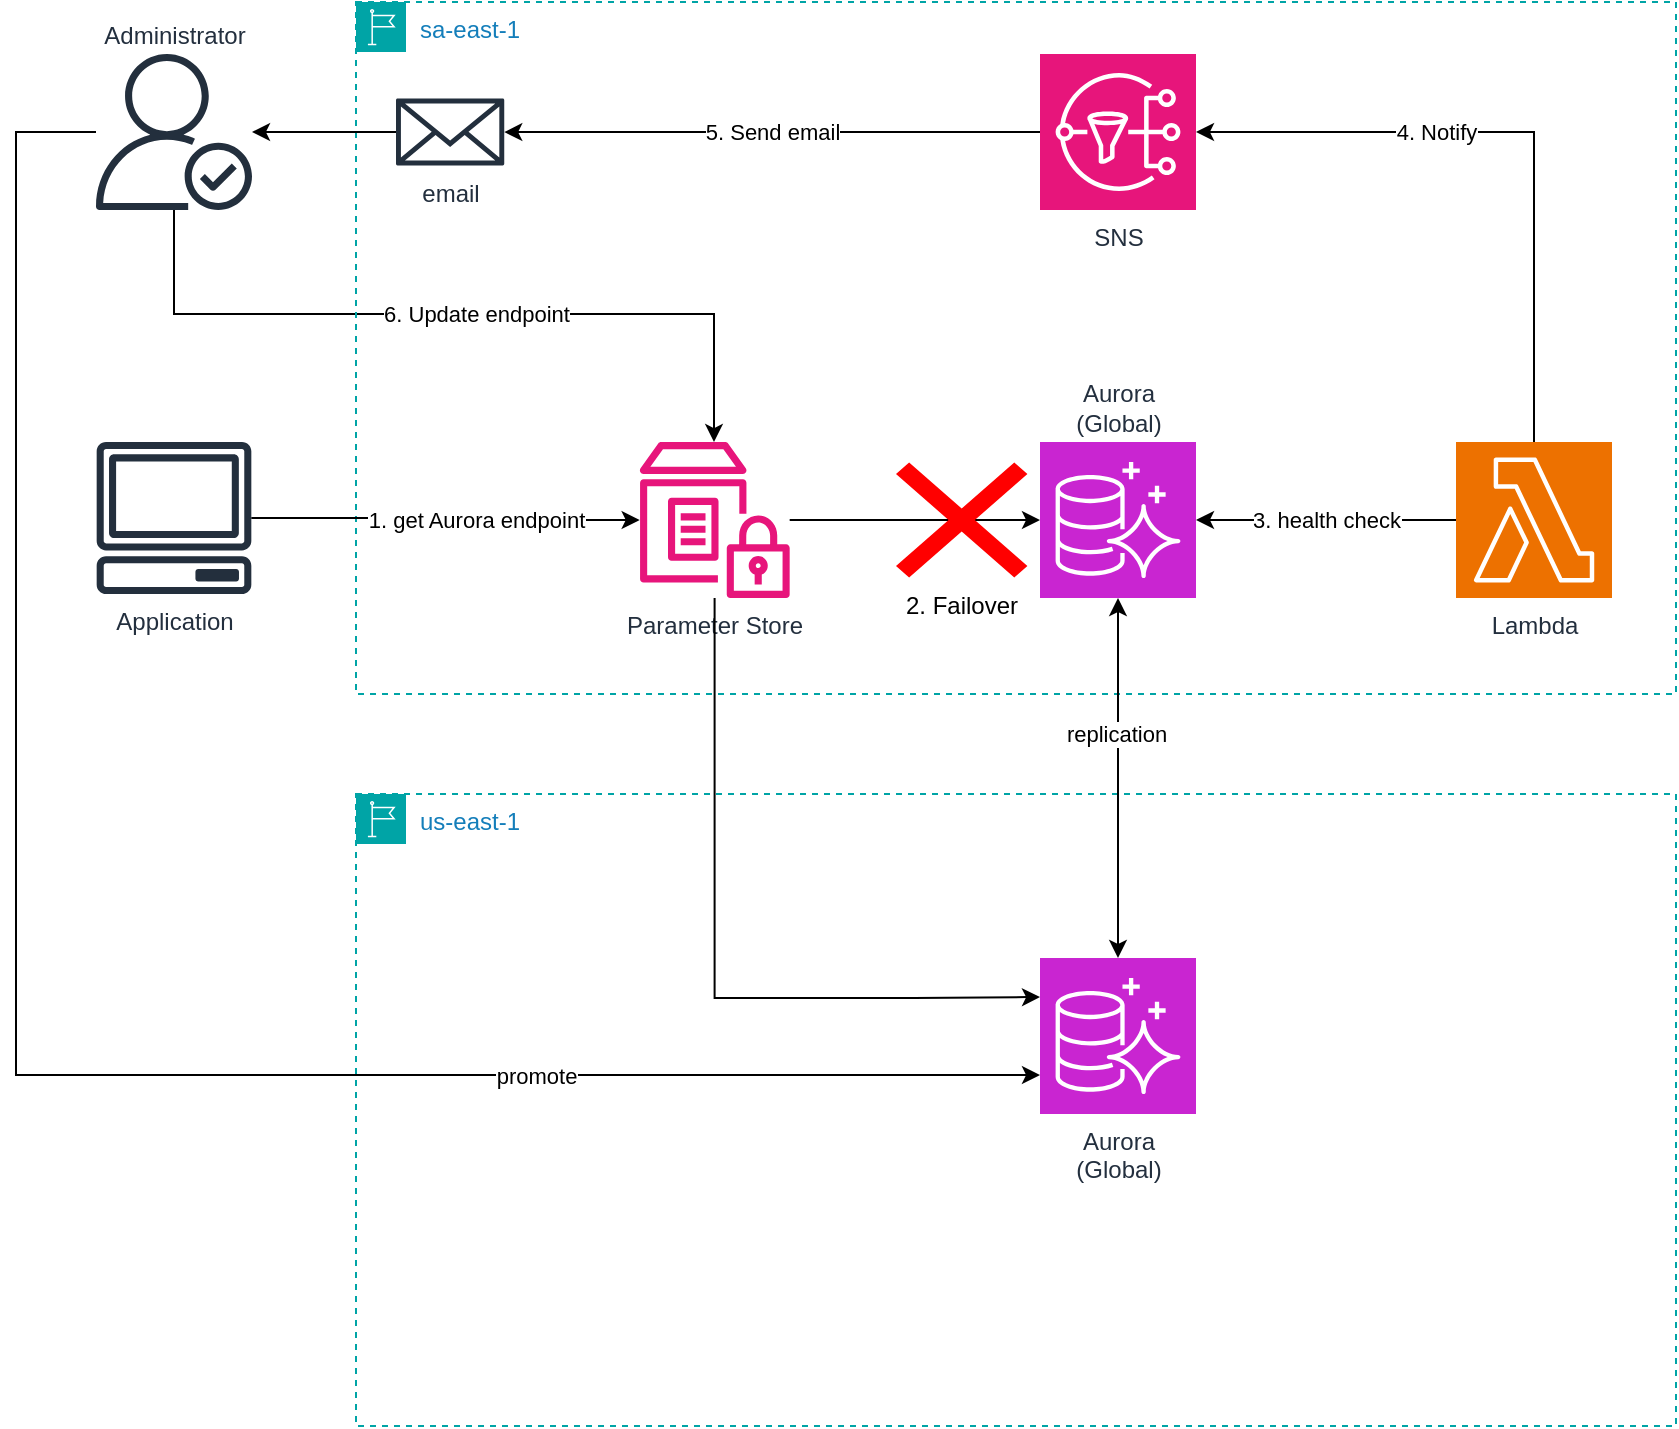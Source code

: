 <mxfile version="22.1.16" type="device">
  <diagram name="Page-1" id="IJ5ov-cX9wlSROaLFNfM">
    <mxGraphModel dx="1015" dy="993" grid="1" gridSize="10" guides="1" tooltips="1" connect="1" arrows="1" fold="1" page="1" pageScale="1" pageWidth="850" pageHeight="1100" math="0" shadow="0">
      <root>
        <mxCell id="0" />
        <mxCell id="1" parent="0" />
        <mxCell id="ZK1OFB4ILHM7DxSyXFdJ-23" value="6. Update endpoint" style="edgeStyle=orthogonalEdgeStyle;rounded=0;orthogonalLoop=1;jettySize=auto;html=1;" edge="1" parent="1" source="ZK1OFB4ILHM7DxSyXFdJ-1" target="ZK1OFB4ILHM7DxSyXFdJ-3">
          <mxGeometry x="0.052" relative="1" as="geometry">
            <Array as="points">
              <mxPoint x="339" y="410" />
              <mxPoint x="609" y="410" />
            </Array>
            <mxPoint as="offset" />
          </mxGeometry>
        </mxCell>
        <mxCell id="ZK1OFB4ILHM7DxSyXFdJ-1" value="Administrator" style="sketch=0;outlineConnect=0;fontColor=#232F3E;gradientColor=none;fillColor=#232F3D;strokeColor=none;dashed=0;verticalLabelPosition=top;verticalAlign=bottom;align=center;html=1;fontSize=12;fontStyle=0;aspect=fixed;pointerEvents=1;shape=mxgraph.aws4.authenticated_user;labelPosition=center;" vertex="1" parent="1">
          <mxGeometry x="300" y="280" width="78" height="78" as="geometry" />
        </mxCell>
        <mxCell id="ZK1OFB4ILHM7DxSyXFdJ-2" value="Application" style="sketch=0;outlineConnect=0;fontColor=#232F3E;gradientColor=none;fillColor=#232F3D;strokeColor=none;dashed=0;verticalLabelPosition=bottom;verticalAlign=top;align=center;html=1;fontSize=12;fontStyle=0;aspect=fixed;pointerEvents=1;shape=mxgraph.aws4.client;" vertex="1" parent="1">
          <mxGeometry x="300" y="474" width="78" height="76" as="geometry" />
        </mxCell>
        <mxCell id="ZK1OFB4ILHM7DxSyXFdJ-7" value="sa-east-1" style="points=[[0,0],[0.25,0],[0.5,0],[0.75,0],[1,0],[1,0.25],[1,0.5],[1,0.75],[1,1],[0.75,1],[0.5,1],[0.25,1],[0,1],[0,0.75],[0,0.5],[0,0.25]];outlineConnect=0;gradientColor=none;html=1;whiteSpace=wrap;fontSize=12;fontStyle=0;container=1;pointerEvents=0;collapsible=0;recursiveResize=0;shape=mxgraph.aws4.group;grIcon=mxgraph.aws4.group_region;strokeColor=#00A4A6;fillColor=none;verticalAlign=top;align=left;spacingLeft=30;fontColor=#147EBA;dashed=1;" vertex="1" parent="1">
          <mxGeometry x="430" y="254" width="660" height="346" as="geometry" />
        </mxCell>
        <mxCell id="ZK1OFB4ILHM7DxSyXFdJ-18" value="5. Send email" style="edgeStyle=orthogonalEdgeStyle;rounded=0;orthogonalLoop=1;jettySize=auto;html=1;" edge="1" parent="ZK1OFB4ILHM7DxSyXFdJ-7" source="ZK1OFB4ILHM7DxSyXFdJ-6" target="ZK1OFB4ILHM7DxSyXFdJ-16">
          <mxGeometry relative="1" as="geometry" />
        </mxCell>
        <mxCell id="ZK1OFB4ILHM7DxSyXFdJ-16" value="email" style="sketch=0;outlineConnect=0;fontColor=#232F3E;gradientColor=none;fillColor=#232F3D;strokeColor=none;dashed=0;verticalLabelPosition=bottom;verticalAlign=top;align=center;html=1;fontSize=12;fontStyle=0;aspect=fixed;pointerEvents=1;shape=mxgraph.aws4.email_2;" vertex="1" parent="ZK1OFB4ILHM7DxSyXFdJ-7">
          <mxGeometry x="20" y="48" width="54.12" height="34" as="geometry" />
        </mxCell>
        <mxCell id="ZK1OFB4ILHM7DxSyXFdJ-5" value="Lambda" style="sketch=0;points=[[0,0,0],[0.25,0,0],[0.5,0,0],[0.75,0,0],[1,0,0],[0,1,0],[0.25,1,0],[0.5,1,0],[0.75,1,0],[1,1,0],[0,0.25,0],[0,0.5,0],[0,0.75,0],[1,0.25,0],[1,0.5,0],[1,0.75,0]];outlineConnect=0;fontColor=#232F3E;fillColor=#ED7100;strokeColor=#ffffff;dashed=0;verticalLabelPosition=bottom;verticalAlign=top;align=center;html=1;fontSize=12;fontStyle=0;aspect=fixed;shape=mxgraph.aws4.resourceIcon;resIcon=mxgraph.aws4.lambda;" vertex="1" parent="ZK1OFB4ILHM7DxSyXFdJ-7">
          <mxGeometry x="550" y="220" width="78" height="78" as="geometry" />
        </mxCell>
        <mxCell id="ZK1OFB4ILHM7DxSyXFdJ-3" value="Parameter Store" style="sketch=0;outlineConnect=0;fontColor=#232F3E;gradientColor=none;fillColor=#E7157B;strokeColor=none;dashed=0;verticalLabelPosition=bottom;verticalAlign=top;align=center;html=1;fontSize=12;fontStyle=0;aspect=fixed;pointerEvents=1;shape=mxgraph.aws4.parameter_store;" vertex="1" parent="ZK1OFB4ILHM7DxSyXFdJ-7">
          <mxGeometry x="141.84" y="220" width="75" height="78" as="geometry" />
        </mxCell>
        <mxCell id="ZK1OFB4ILHM7DxSyXFdJ-6" value="SNS" style="sketch=0;points=[[0,0,0],[0.25,0,0],[0.5,0,0],[0.75,0,0],[1,0,0],[0,1,0],[0.25,1,0],[0.5,1,0],[0.75,1,0],[1,1,0],[0,0.25,0],[0,0.5,0],[0,0.75,0],[1,0.25,0],[1,0.5,0],[1,0.75,0]];outlineConnect=0;fontColor=#232F3E;fillColor=#E7157B;strokeColor=#ffffff;dashed=0;verticalLabelPosition=bottom;verticalAlign=top;align=center;html=1;fontSize=12;fontStyle=0;aspect=fixed;shape=mxgraph.aws4.resourceIcon;resIcon=mxgraph.aws4.sns;" vertex="1" parent="ZK1OFB4ILHM7DxSyXFdJ-7">
          <mxGeometry x="342" y="26" width="78" height="78" as="geometry" />
        </mxCell>
        <mxCell id="ZK1OFB4ILHM7DxSyXFdJ-15" value="4. Notify" style="edgeStyle=orthogonalEdgeStyle;rounded=0;orthogonalLoop=1;jettySize=auto;html=1;entryX=1;entryY=0.5;entryDx=0;entryDy=0;entryPerimeter=0;" edge="1" parent="ZK1OFB4ILHM7DxSyXFdJ-7" source="ZK1OFB4ILHM7DxSyXFdJ-5" target="ZK1OFB4ILHM7DxSyXFdJ-6">
          <mxGeometry x="0.259" relative="1" as="geometry">
            <Array as="points">
              <mxPoint x="589" y="65" />
            </Array>
            <mxPoint as="offset" />
          </mxGeometry>
        </mxCell>
        <mxCell id="ZK1OFB4ILHM7DxSyXFdJ-21" style="edgeStyle=orthogonalEdgeStyle;rounded=0;orthogonalLoop=1;jettySize=auto;html=1;" edge="1" parent="ZK1OFB4ILHM7DxSyXFdJ-7" source="ZK1OFB4ILHM7DxSyXFdJ-3" target="ZK1OFB4ILHM7DxSyXFdJ-4">
          <mxGeometry relative="1" as="geometry" />
        </mxCell>
        <mxCell id="ZK1OFB4ILHM7DxSyXFdJ-4" value="Aurora&lt;br&gt;(Global)" style="sketch=0;points=[[0,0,0],[0.25,0,0],[0.5,0,0],[0.75,0,0],[1,0,0],[0,1,0],[0.25,1,0],[0.5,1,0],[0.75,1,0],[1,1,0],[0,0.25,0],[0,0.5,0],[0,0.75,0],[1,0.25,0],[1,0.5,0],[1,0.75,0]];outlineConnect=0;fontColor=#232F3E;fillColor=#C925D1;strokeColor=#ffffff;dashed=0;verticalLabelPosition=top;verticalAlign=bottom;align=center;html=1;fontSize=12;fontStyle=0;aspect=fixed;shape=mxgraph.aws4.resourceIcon;resIcon=mxgraph.aws4.aurora;labelPosition=center;" vertex="1" parent="ZK1OFB4ILHM7DxSyXFdJ-7">
          <mxGeometry x="342" y="220" width="78" height="78" as="geometry" />
        </mxCell>
        <mxCell id="ZK1OFB4ILHM7DxSyXFdJ-11" value="3. health check" style="edgeStyle=orthogonalEdgeStyle;rounded=0;orthogonalLoop=1;jettySize=auto;html=1;entryX=1;entryY=0.5;entryDx=0;entryDy=0;entryPerimeter=0;" edge="1" parent="ZK1OFB4ILHM7DxSyXFdJ-7" source="ZK1OFB4ILHM7DxSyXFdJ-5" target="ZK1OFB4ILHM7DxSyXFdJ-4">
          <mxGeometry relative="1" as="geometry" />
        </mxCell>
        <mxCell id="ZK1OFB4ILHM7DxSyXFdJ-9" value="2. Failover" style="shape=mxgraph.mockup.markup.redX;fillColor=#ff0000;html=1;shadow=0;whiteSpace=wrap;strokeColor=none;labelPosition=center;verticalLabelPosition=bottom;align=center;verticalAlign=top;" vertex="1" parent="ZK1OFB4ILHM7DxSyXFdJ-7">
          <mxGeometry x="270" y="230.25" width="65.71" height="57.5" as="geometry" />
        </mxCell>
        <mxCell id="ZK1OFB4ILHM7DxSyXFdJ-19" style="edgeStyle=orthogonalEdgeStyle;rounded=0;orthogonalLoop=1;jettySize=auto;html=1;" edge="1" parent="1" source="ZK1OFB4ILHM7DxSyXFdJ-16" target="ZK1OFB4ILHM7DxSyXFdJ-1">
          <mxGeometry relative="1" as="geometry" />
        </mxCell>
        <mxCell id="ZK1OFB4ILHM7DxSyXFdJ-10" value="1. get Aurora endpoint" style="edgeStyle=orthogonalEdgeStyle;rounded=0;orthogonalLoop=1;jettySize=auto;html=1;" edge="1" parent="1" source="ZK1OFB4ILHM7DxSyXFdJ-2" target="ZK1OFB4ILHM7DxSyXFdJ-3">
          <mxGeometry x="0.161" relative="1" as="geometry">
            <mxPoint x="398.005" y="512" as="sourcePoint" />
            <mxPoint as="offset" />
          </mxGeometry>
        </mxCell>
        <mxCell id="ZK1OFB4ILHM7DxSyXFdJ-24" value="us-east-1" style="points=[[0,0],[0.25,0],[0.5,0],[0.75,0],[1,0],[1,0.25],[1,0.5],[1,0.75],[1,1],[0.75,1],[0.5,1],[0.25,1],[0,1],[0,0.75],[0,0.5],[0,0.25]];outlineConnect=0;gradientColor=none;html=1;whiteSpace=wrap;fontSize=12;fontStyle=0;container=1;pointerEvents=0;collapsible=0;recursiveResize=0;shape=mxgraph.aws4.group;grIcon=mxgraph.aws4.group_region;strokeColor=#00A4A6;fillColor=none;verticalAlign=top;align=left;spacingLeft=30;fontColor=#147EBA;dashed=1;" vertex="1" parent="1">
          <mxGeometry x="430" y="650" width="660" height="316" as="geometry" />
        </mxCell>
        <mxCell id="ZK1OFB4ILHM7DxSyXFdJ-32" value="Aurora&lt;br&gt;(Global)" style="sketch=0;points=[[0,0,0],[0.25,0,0],[0.5,0,0],[0.75,0,0],[1,0,0],[0,1,0],[0.25,1,0],[0.5,1,0],[0.75,1,0],[1,1,0],[0,0.25,0],[0,0.5,0],[0,0.75,0],[1,0.25,0],[1,0.5,0],[1,0.75,0]];outlineConnect=0;fontColor=#232F3E;fillColor=#C925D1;strokeColor=#ffffff;dashed=0;verticalLabelPosition=bottom;verticalAlign=top;align=center;html=1;fontSize=12;fontStyle=0;aspect=fixed;shape=mxgraph.aws4.resourceIcon;resIcon=mxgraph.aws4.aurora;" vertex="1" parent="ZK1OFB4ILHM7DxSyXFdJ-24">
          <mxGeometry x="342" y="82" width="78" height="78" as="geometry" />
        </mxCell>
        <mxCell id="ZK1OFB4ILHM7DxSyXFdJ-35" value="replication" style="edgeStyle=orthogonalEdgeStyle;rounded=0;orthogonalLoop=1;jettySize=auto;html=1;startArrow=classic;startFill=1;" edge="1" parent="1" source="ZK1OFB4ILHM7DxSyXFdJ-4" target="ZK1OFB4ILHM7DxSyXFdJ-32">
          <mxGeometry x="-0.244" y="-1" relative="1" as="geometry">
            <mxPoint as="offset" />
          </mxGeometry>
        </mxCell>
        <mxCell id="ZK1OFB4ILHM7DxSyXFdJ-37" value="promote" style="edgeStyle=orthogonalEdgeStyle;rounded=0;orthogonalLoop=1;jettySize=auto;html=1;entryX=0;entryY=0.75;entryDx=0;entryDy=0;entryPerimeter=0;" edge="1" parent="1" source="ZK1OFB4ILHM7DxSyXFdJ-1" target="ZK1OFB4ILHM7DxSyXFdJ-32">
          <mxGeometry x="0.508" relative="1" as="geometry">
            <Array as="points">
              <mxPoint x="260" y="319" />
              <mxPoint x="260" y="791" />
            </Array>
            <mxPoint as="offset" />
          </mxGeometry>
        </mxCell>
        <mxCell id="ZK1OFB4ILHM7DxSyXFdJ-38" style="edgeStyle=orthogonalEdgeStyle;rounded=0;orthogonalLoop=1;jettySize=auto;html=1;entryX=0;entryY=0.25;entryDx=0;entryDy=0;entryPerimeter=0;" edge="1" parent="1" source="ZK1OFB4ILHM7DxSyXFdJ-3" target="ZK1OFB4ILHM7DxSyXFdJ-32">
          <mxGeometry relative="1" as="geometry">
            <Array as="points">
              <mxPoint x="609" y="752" />
              <mxPoint x="709" y="752" />
            </Array>
          </mxGeometry>
        </mxCell>
      </root>
    </mxGraphModel>
  </diagram>
</mxfile>
